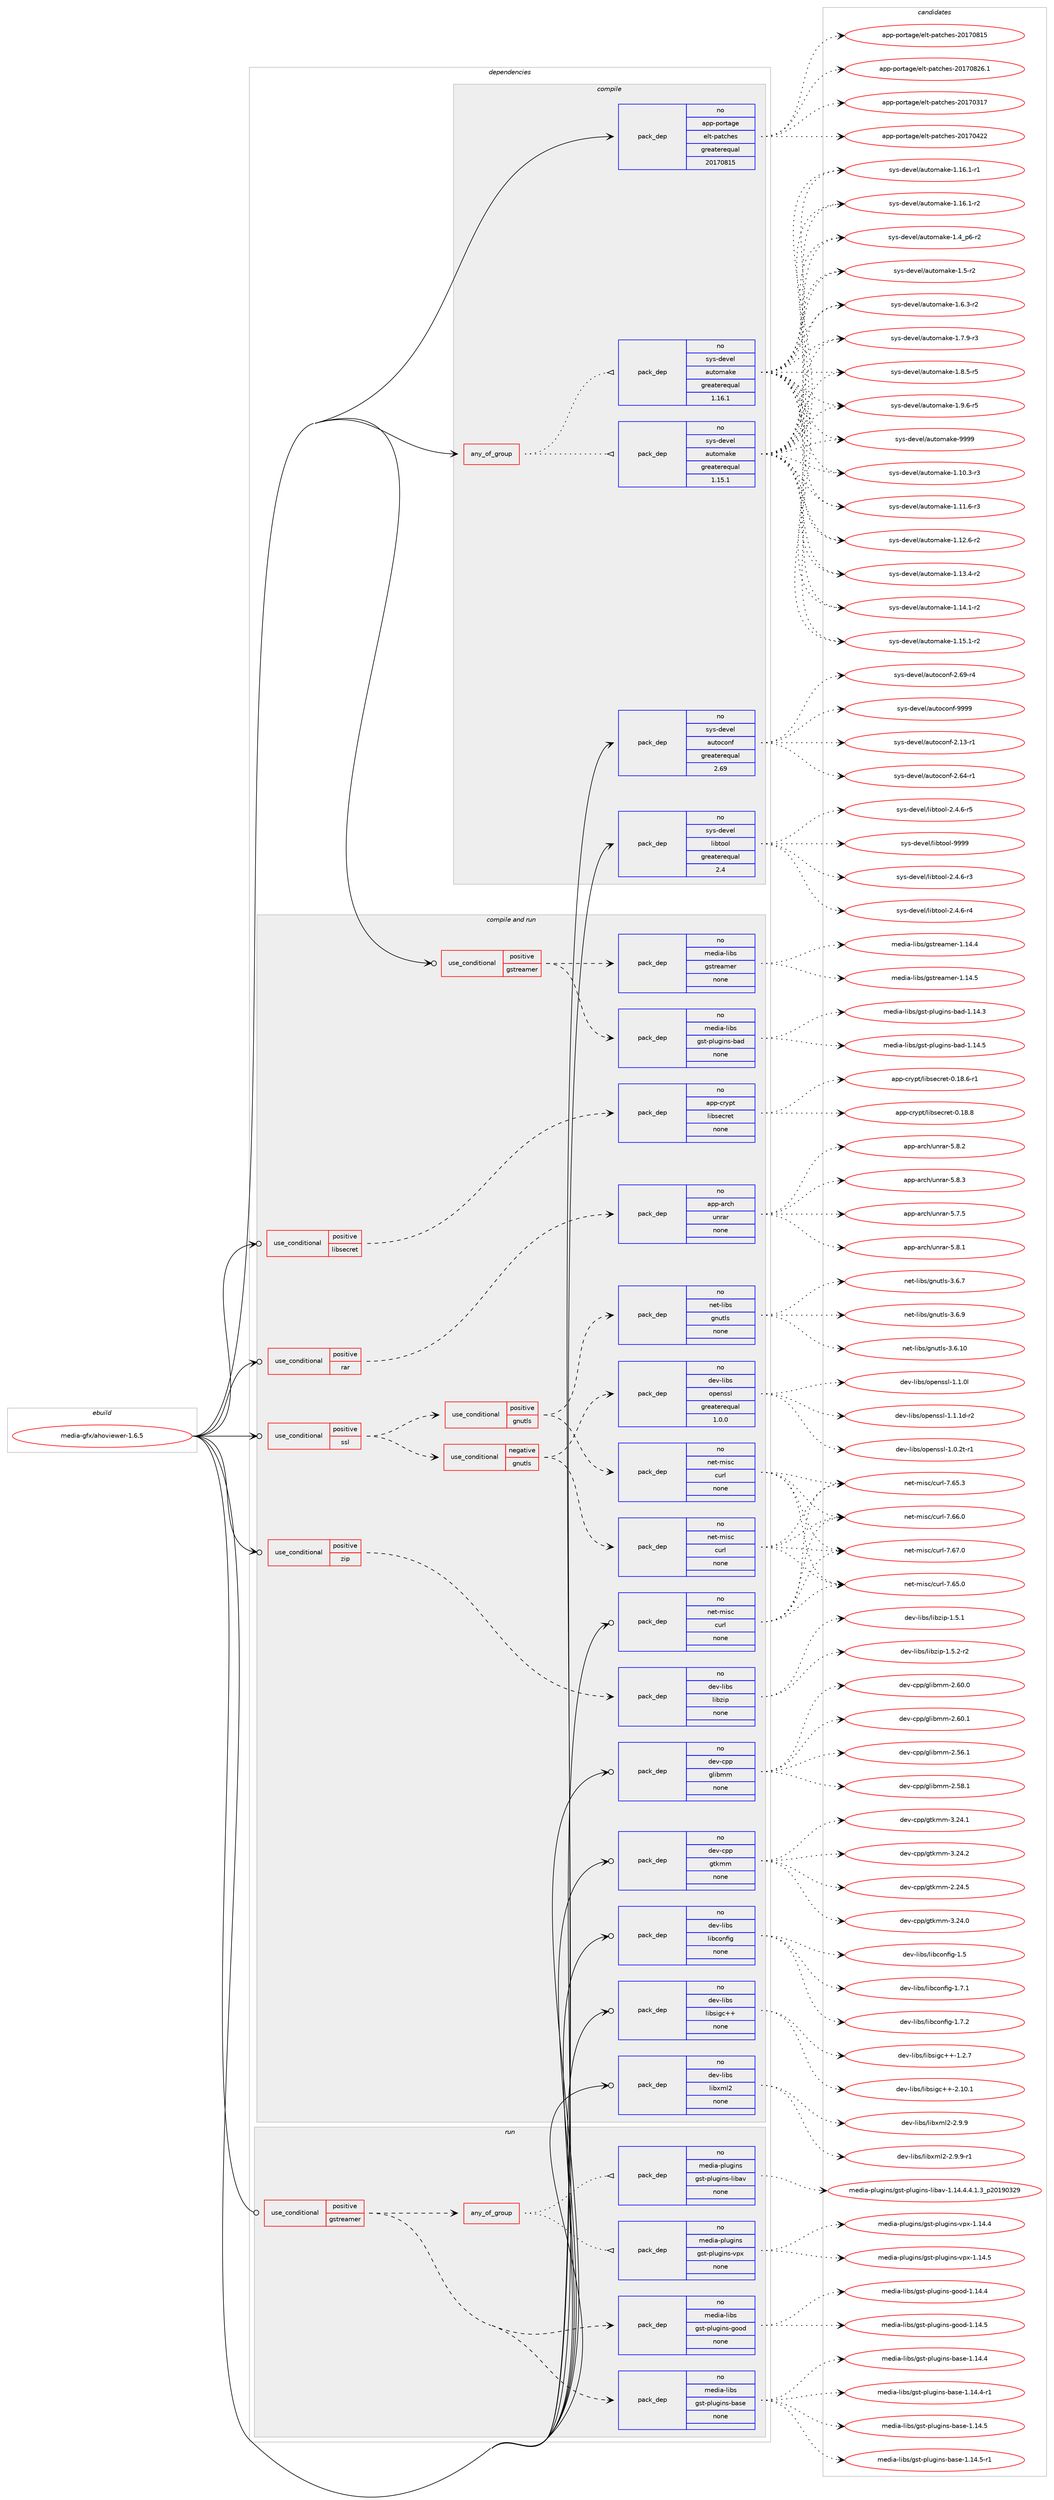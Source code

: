 digraph prolog {

# *************
# Graph options
# *************

newrank=true;
concentrate=true;
compound=true;
graph [rankdir=LR,fontname=Helvetica,fontsize=10,ranksep=1.5];#, ranksep=2.5, nodesep=0.2];
edge  [arrowhead=vee];
node  [fontname=Helvetica,fontsize=10];

# **********
# The ebuild
# **********

subgraph cluster_leftcol {
color=gray;
rank=same;
label=<<i>ebuild</i>>;
id [label="media-gfx/ahoviewer-1.6.5", color=red, width=4, href="../media-gfx/ahoviewer-1.6.5.svg"];
}

# ****************
# The dependencies
# ****************

subgraph cluster_midcol {
color=gray;
label=<<i>dependencies</i>>;
subgraph cluster_compile {
fillcolor="#eeeeee";
style=filled;
label=<<i>compile</i>>;
subgraph any13092 {
dependency777532 [label=<<TABLE BORDER="0" CELLBORDER="1" CELLSPACING="0" CELLPADDING="4"><TR><TD CELLPADDING="10">any_of_group</TD></TR></TABLE>>, shape=none, color=red];subgraph pack574757 {
dependency777533 [label=<<TABLE BORDER="0" CELLBORDER="1" CELLSPACING="0" CELLPADDING="4" WIDTH="220"><TR><TD ROWSPAN="6" CELLPADDING="30">pack_dep</TD></TR><TR><TD WIDTH="110">no</TD></TR><TR><TD>sys-devel</TD></TR><TR><TD>automake</TD></TR><TR><TD>greaterequal</TD></TR><TR><TD>1.16.1</TD></TR></TABLE>>, shape=none, color=blue];
}
dependency777532:e -> dependency777533:w [weight=20,style="dotted",arrowhead="oinv"];
subgraph pack574758 {
dependency777534 [label=<<TABLE BORDER="0" CELLBORDER="1" CELLSPACING="0" CELLPADDING="4" WIDTH="220"><TR><TD ROWSPAN="6" CELLPADDING="30">pack_dep</TD></TR><TR><TD WIDTH="110">no</TD></TR><TR><TD>sys-devel</TD></TR><TR><TD>automake</TD></TR><TR><TD>greaterequal</TD></TR><TR><TD>1.15.1</TD></TR></TABLE>>, shape=none, color=blue];
}
dependency777532:e -> dependency777534:w [weight=20,style="dotted",arrowhead="oinv"];
}
id:e -> dependency777532:w [weight=20,style="solid",arrowhead="vee"];
subgraph pack574759 {
dependency777535 [label=<<TABLE BORDER="0" CELLBORDER="1" CELLSPACING="0" CELLPADDING="4" WIDTH="220"><TR><TD ROWSPAN="6" CELLPADDING="30">pack_dep</TD></TR><TR><TD WIDTH="110">no</TD></TR><TR><TD>app-portage</TD></TR><TR><TD>elt-patches</TD></TR><TR><TD>greaterequal</TD></TR><TR><TD>20170815</TD></TR></TABLE>>, shape=none, color=blue];
}
id:e -> dependency777535:w [weight=20,style="solid",arrowhead="vee"];
subgraph pack574760 {
dependency777536 [label=<<TABLE BORDER="0" CELLBORDER="1" CELLSPACING="0" CELLPADDING="4" WIDTH="220"><TR><TD ROWSPAN="6" CELLPADDING="30">pack_dep</TD></TR><TR><TD WIDTH="110">no</TD></TR><TR><TD>sys-devel</TD></TR><TR><TD>autoconf</TD></TR><TR><TD>greaterequal</TD></TR><TR><TD>2.69</TD></TR></TABLE>>, shape=none, color=blue];
}
id:e -> dependency777536:w [weight=20,style="solid",arrowhead="vee"];
subgraph pack574761 {
dependency777537 [label=<<TABLE BORDER="0" CELLBORDER="1" CELLSPACING="0" CELLPADDING="4" WIDTH="220"><TR><TD ROWSPAN="6" CELLPADDING="30">pack_dep</TD></TR><TR><TD WIDTH="110">no</TD></TR><TR><TD>sys-devel</TD></TR><TR><TD>libtool</TD></TR><TR><TD>greaterequal</TD></TR><TR><TD>2.4</TD></TR></TABLE>>, shape=none, color=blue];
}
id:e -> dependency777537:w [weight=20,style="solid",arrowhead="vee"];
}
subgraph cluster_compileandrun {
fillcolor="#eeeeee";
style=filled;
label=<<i>compile and run</i>>;
subgraph cond189269 {
dependency777538 [label=<<TABLE BORDER="0" CELLBORDER="1" CELLSPACING="0" CELLPADDING="4"><TR><TD ROWSPAN="3" CELLPADDING="10">use_conditional</TD></TR><TR><TD>positive</TD></TR><TR><TD>gstreamer</TD></TR></TABLE>>, shape=none, color=red];
subgraph pack574762 {
dependency777539 [label=<<TABLE BORDER="0" CELLBORDER="1" CELLSPACING="0" CELLPADDING="4" WIDTH="220"><TR><TD ROWSPAN="6" CELLPADDING="30">pack_dep</TD></TR><TR><TD WIDTH="110">no</TD></TR><TR><TD>media-libs</TD></TR><TR><TD>gst-plugins-bad</TD></TR><TR><TD>none</TD></TR><TR><TD></TD></TR></TABLE>>, shape=none, color=blue];
}
dependency777538:e -> dependency777539:w [weight=20,style="dashed",arrowhead="vee"];
subgraph pack574763 {
dependency777540 [label=<<TABLE BORDER="0" CELLBORDER="1" CELLSPACING="0" CELLPADDING="4" WIDTH="220"><TR><TD ROWSPAN="6" CELLPADDING="30">pack_dep</TD></TR><TR><TD WIDTH="110">no</TD></TR><TR><TD>media-libs</TD></TR><TR><TD>gstreamer</TD></TR><TR><TD>none</TD></TR><TR><TD></TD></TR></TABLE>>, shape=none, color=blue];
}
dependency777538:e -> dependency777540:w [weight=20,style="dashed",arrowhead="vee"];
}
id:e -> dependency777538:w [weight=20,style="solid",arrowhead="odotvee"];
subgraph cond189270 {
dependency777541 [label=<<TABLE BORDER="0" CELLBORDER="1" CELLSPACING="0" CELLPADDING="4"><TR><TD ROWSPAN="3" CELLPADDING="10">use_conditional</TD></TR><TR><TD>positive</TD></TR><TR><TD>libsecret</TD></TR></TABLE>>, shape=none, color=red];
subgraph pack574764 {
dependency777542 [label=<<TABLE BORDER="0" CELLBORDER="1" CELLSPACING="0" CELLPADDING="4" WIDTH="220"><TR><TD ROWSPAN="6" CELLPADDING="30">pack_dep</TD></TR><TR><TD WIDTH="110">no</TD></TR><TR><TD>app-crypt</TD></TR><TR><TD>libsecret</TD></TR><TR><TD>none</TD></TR><TR><TD></TD></TR></TABLE>>, shape=none, color=blue];
}
dependency777541:e -> dependency777542:w [weight=20,style="dashed",arrowhead="vee"];
}
id:e -> dependency777541:w [weight=20,style="solid",arrowhead="odotvee"];
subgraph cond189271 {
dependency777543 [label=<<TABLE BORDER="0" CELLBORDER="1" CELLSPACING="0" CELLPADDING="4"><TR><TD ROWSPAN="3" CELLPADDING="10">use_conditional</TD></TR><TR><TD>positive</TD></TR><TR><TD>rar</TD></TR></TABLE>>, shape=none, color=red];
subgraph pack574765 {
dependency777544 [label=<<TABLE BORDER="0" CELLBORDER="1" CELLSPACING="0" CELLPADDING="4" WIDTH="220"><TR><TD ROWSPAN="6" CELLPADDING="30">pack_dep</TD></TR><TR><TD WIDTH="110">no</TD></TR><TR><TD>app-arch</TD></TR><TR><TD>unrar</TD></TR><TR><TD>none</TD></TR><TR><TD></TD></TR></TABLE>>, shape=none, color=blue];
}
dependency777543:e -> dependency777544:w [weight=20,style="dashed",arrowhead="vee"];
}
id:e -> dependency777543:w [weight=20,style="solid",arrowhead="odotvee"];
subgraph cond189272 {
dependency777545 [label=<<TABLE BORDER="0" CELLBORDER="1" CELLSPACING="0" CELLPADDING="4"><TR><TD ROWSPAN="3" CELLPADDING="10">use_conditional</TD></TR><TR><TD>positive</TD></TR><TR><TD>ssl</TD></TR></TABLE>>, shape=none, color=red];
subgraph cond189273 {
dependency777546 [label=<<TABLE BORDER="0" CELLBORDER="1" CELLSPACING="0" CELLPADDING="4"><TR><TD ROWSPAN="3" CELLPADDING="10">use_conditional</TD></TR><TR><TD>positive</TD></TR><TR><TD>gnutls</TD></TR></TABLE>>, shape=none, color=red];
subgraph pack574766 {
dependency777547 [label=<<TABLE BORDER="0" CELLBORDER="1" CELLSPACING="0" CELLPADDING="4" WIDTH="220"><TR><TD ROWSPAN="6" CELLPADDING="30">pack_dep</TD></TR><TR><TD WIDTH="110">no</TD></TR><TR><TD>net-libs</TD></TR><TR><TD>gnutls</TD></TR><TR><TD>none</TD></TR><TR><TD></TD></TR></TABLE>>, shape=none, color=blue];
}
dependency777546:e -> dependency777547:w [weight=20,style="dashed",arrowhead="vee"];
subgraph pack574767 {
dependency777548 [label=<<TABLE BORDER="0" CELLBORDER="1" CELLSPACING="0" CELLPADDING="4" WIDTH="220"><TR><TD ROWSPAN="6" CELLPADDING="30">pack_dep</TD></TR><TR><TD WIDTH="110">no</TD></TR><TR><TD>net-misc</TD></TR><TR><TD>curl</TD></TR><TR><TD>none</TD></TR><TR><TD></TD></TR></TABLE>>, shape=none, color=blue];
}
dependency777546:e -> dependency777548:w [weight=20,style="dashed",arrowhead="vee"];
}
dependency777545:e -> dependency777546:w [weight=20,style="dashed",arrowhead="vee"];
subgraph cond189274 {
dependency777549 [label=<<TABLE BORDER="0" CELLBORDER="1" CELLSPACING="0" CELLPADDING="4"><TR><TD ROWSPAN="3" CELLPADDING="10">use_conditional</TD></TR><TR><TD>negative</TD></TR><TR><TD>gnutls</TD></TR></TABLE>>, shape=none, color=red];
subgraph pack574768 {
dependency777550 [label=<<TABLE BORDER="0" CELLBORDER="1" CELLSPACING="0" CELLPADDING="4" WIDTH="220"><TR><TD ROWSPAN="6" CELLPADDING="30">pack_dep</TD></TR><TR><TD WIDTH="110">no</TD></TR><TR><TD>dev-libs</TD></TR><TR><TD>openssl</TD></TR><TR><TD>greaterequal</TD></TR><TR><TD>1.0.0</TD></TR></TABLE>>, shape=none, color=blue];
}
dependency777549:e -> dependency777550:w [weight=20,style="dashed",arrowhead="vee"];
subgraph pack574769 {
dependency777551 [label=<<TABLE BORDER="0" CELLBORDER="1" CELLSPACING="0" CELLPADDING="4" WIDTH="220"><TR><TD ROWSPAN="6" CELLPADDING="30">pack_dep</TD></TR><TR><TD WIDTH="110">no</TD></TR><TR><TD>net-misc</TD></TR><TR><TD>curl</TD></TR><TR><TD>none</TD></TR><TR><TD></TD></TR></TABLE>>, shape=none, color=blue];
}
dependency777549:e -> dependency777551:w [weight=20,style="dashed",arrowhead="vee"];
}
dependency777545:e -> dependency777549:w [weight=20,style="dashed",arrowhead="vee"];
}
id:e -> dependency777545:w [weight=20,style="solid",arrowhead="odotvee"];
subgraph cond189275 {
dependency777552 [label=<<TABLE BORDER="0" CELLBORDER="1" CELLSPACING="0" CELLPADDING="4"><TR><TD ROWSPAN="3" CELLPADDING="10">use_conditional</TD></TR><TR><TD>positive</TD></TR><TR><TD>zip</TD></TR></TABLE>>, shape=none, color=red];
subgraph pack574770 {
dependency777553 [label=<<TABLE BORDER="0" CELLBORDER="1" CELLSPACING="0" CELLPADDING="4" WIDTH="220"><TR><TD ROWSPAN="6" CELLPADDING="30">pack_dep</TD></TR><TR><TD WIDTH="110">no</TD></TR><TR><TD>dev-libs</TD></TR><TR><TD>libzip</TD></TR><TR><TD>none</TD></TR><TR><TD></TD></TR></TABLE>>, shape=none, color=blue];
}
dependency777552:e -> dependency777553:w [weight=20,style="dashed",arrowhead="vee"];
}
id:e -> dependency777552:w [weight=20,style="solid",arrowhead="odotvee"];
subgraph pack574771 {
dependency777554 [label=<<TABLE BORDER="0" CELLBORDER="1" CELLSPACING="0" CELLPADDING="4" WIDTH="220"><TR><TD ROWSPAN="6" CELLPADDING="30">pack_dep</TD></TR><TR><TD WIDTH="110">no</TD></TR><TR><TD>dev-cpp</TD></TR><TR><TD>glibmm</TD></TR><TR><TD>none</TD></TR><TR><TD></TD></TR></TABLE>>, shape=none, color=blue];
}
id:e -> dependency777554:w [weight=20,style="solid",arrowhead="odotvee"];
subgraph pack574772 {
dependency777555 [label=<<TABLE BORDER="0" CELLBORDER="1" CELLSPACING="0" CELLPADDING="4" WIDTH="220"><TR><TD ROWSPAN="6" CELLPADDING="30">pack_dep</TD></TR><TR><TD WIDTH="110">no</TD></TR><TR><TD>dev-cpp</TD></TR><TR><TD>gtkmm</TD></TR><TR><TD>none</TD></TR><TR><TD></TD></TR></TABLE>>, shape=none, color=blue];
}
id:e -> dependency777555:w [weight=20,style="solid",arrowhead="odotvee"];
subgraph pack574773 {
dependency777556 [label=<<TABLE BORDER="0" CELLBORDER="1" CELLSPACING="0" CELLPADDING="4" WIDTH="220"><TR><TD ROWSPAN="6" CELLPADDING="30">pack_dep</TD></TR><TR><TD WIDTH="110">no</TD></TR><TR><TD>dev-libs</TD></TR><TR><TD>libconfig</TD></TR><TR><TD>none</TD></TR><TR><TD></TD></TR></TABLE>>, shape=none, color=blue];
}
id:e -> dependency777556:w [weight=20,style="solid",arrowhead="odotvee"];
subgraph pack574774 {
dependency777557 [label=<<TABLE BORDER="0" CELLBORDER="1" CELLSPACING="0" CELLPADDING="4" WIDTH="220"><TR><TD ROWSPAN="6" CELLPADDING="30">pack_dep</TD></TR><TR><TD WIDTH="110">no</TD></TR><TR><TD>dev-libs</TD></TR><TR><TD>libsigc++</TD></TR><TR><TD>none</TD></TR><TR><TD></TD></TR></TABLE>>, shape=none, color=blue];
}
id:e -> dependency777557:w [weight=20,style="solid",arrowhead="odotvee"];
subgraph pack574775 {
dependency777558 [label=<<TABLE BORDER="0" CELLBORDER="1" CELLSPACING="0" CELLPADDING="4" WIDTH="220"><TR><TD ROWSPAN="6" CELLPADDING="30">pack_dep</TD></TR><TR><TD WIDTH="110">no</TD></TR><TR><TD>dev-libs</TD></TR><TR><TD>libxml2</TD></TR><TR><TD>none</TD></TR><TR><TD></TD></TR></TABLE>>, shape=none, color=blue];
}
id:e -> dependency777558:w [weight=20,style="solid",arrowhead="odotvee"];
subgraph pack574776 {
dependency777559 [label=<<TABLE BORDER="0" CELLBORDER="1" CELLSPACING="0" CELLPADDING="4" WIDTH="220"><TR><TD ROWSPAN="6" CELLPADDING="30">pack_dep</TD></TR><TR><TD WIDTH="110">no</TD></TR><TR><TD>net-misc</TD></TR><TR><TD>curl</TD></TR><TR><TD>none</TD></TR><TR><TD></TD></TR></TABLE>>, shape=none, color=blue];
}
id:e -> dependency777559:w [weight=20,style="solid",arrowhead="odotvee"];
}
subgraph cluster_run {
fillcolor="#eeeeee";
style=filled;
label=<<i>run</i>>;
subgraph cond189276 {
dependency777560 [label=<<TABLE BORDER="0" CELLBORDER="1" CELLSPACING="0" CELLPADDING="4"><TR><TD ROWSPAN="3" CELLPADDING="10">use_conditional</TD></TR><TR><TD>positive</TD></TR><TR><TD>gstreamer</TD></TR></TABLE>>, shape=none, color=red];
subgraph pack574777 {
dependency777561 [label=<<TABLE BORDER="0" CELLBORDER="1" CELLSPACING="0" CELLPADDING="4" WIDTH="220"><TR><TD ROWSPAN="6" CELLPADDING="30">pack_dep</TD></TR><TR><TD WIDTH="110">no</TD></TR><TR><TD>media-libs</TD></TR><TR><TD>gst-plugins-base</TD></TR><TR><TD>none</TD></TR><TR><TD></TD></TR></TABLE>>, shape=none, color=blue];
}
dependency777560:e -> dependency777561:w [weight=20,style="dashed",arrowhead="vee"];
subgraph pack574778 {
dependency777562 [label=<<TABLE BORDER="0" CELLBORDER="1" CELLSPACING="0" CELLPADDING="4" WIDTH="220"><TR><TD ROWSPAN="6" CELLPADDING="30">pack_dep</TD></TR><TR><TD WIDTH="110">no</TD></TR><TR><TD>media-libs</TD></TR><TR><TD>gst-plugins-good</TD></TR><TR><TD>none</TD></TR><TR><TD></TD></TR></TABLE>>, shape=none, color=blue];
}
dependency777560:e -> dependency777562:w [weight=20,style="dashed",arrowhead="vee"];
subgraph any13093 {
dependency777563 [label=<<TABLE BORDER="0" CELLBORDER="1" CELLSPACING="0" CELLPADDING="4"><TR><TD CELLPADDING="10">any_of_group</TD></TR></TABLE>>, shape=none, color=red];subgraph pack574779 {
dependency777564 [label=<<TABLE BORDER="0" CELLBORDER="1" CELLSPACING="0" CELLPADDING="4" WIDTH="220"><TR><TD ROWSPAN="6" CELLPADDING="30">pack_dep</TD></TR><TR><TD WIDTH="110">no</TD></TR><TR><TD>media-plugins</TD></TR><TR><TD>gst-plugins-vpx</TD></TR><TR><TD>none</TD></TR><TR><TD></TD></TR></TABLE>>, shape=none, color=blue];
}
dependency777563:e -> dependency777564:w [weight=20,style="dotted",arrowhead="oinv"];
subgraph pack574780 {
dependency777565 [label=<<TABLE BORDER="0" CELLBORDER="1" CELLSPACING="0" CELLPADDING="4" WIDTH="220"><TR><TD ROWSPAN="6" CELLPADDING="30">pack_dep</TD></TR><TR><TD WIDTH="110">no</TD></TR><TR><TD>media-plugins</TD></TR><TR><TD>gst-plugins-libav</TD></TR><TR><TD>none</TD></TR><TR><TD></TD></TR></TABLE>>, shape=none, color=blue];
}
dependency777563:e -> dependency777565:w [weight=20,style="dotted",arrowhead="oinv"];
}
dependency777560:e -> dependency777563:w [weight=20,style="dashed",arrowhead="vee"];
}
id:e -> dependency777560:w [weight=20,style="solid",arrowhead="odot"];
}
}

# **************
# The candidates
# **************

subgraph cluster_choices {
rank=same;
color=gray;
label=<<i>candidates</i>>;

subgraph choice574757 {
color=black;
nodesep=1;
choice11512111545100101118101108479711711611110997107101454946494846514511451 [label="sys-devel/automake-1.10.3-r3", color=red, width=4,href="../sys-devel/automake-1.10.3-r3.svg"];
choice11512111545100101118101108479711711611110997107101454946494946544511451 [label="sys-devel/automake-1.11.6-r3", color=red, width=4,href="../sys-devel/automake-1.11.6-r3.svg"];
choice11512111545100101118101108479711711611110997107101454946495046544511450 [label="sys-devel/automake-1.12.6-r2", color=red, width=4,href="../sys-devel/automake-1.12.6-r2.svg"];
choice11512111545100101118101108479711711611110997107101454946495146524511450 [label="sys-devel/automake-1.13.4-r2", color=red, width=4,href="../sys-devel/automake-1.13.4-r2.svg"];
choice11512111545100101118101108479711711611110997107101454946495246494511450 [label="sys-devel/automake-1.14.1-r2", color=red, width=4,href="../sys-devel/automake-1.14.1-r2.svg"];
choice11512111545100101118101108479711711611110997107101454946495346494511450 [label="sys-devel/automake-1.15.1-r2", color=red, width=4,href="../sys-devel/automake-1.15.1-r2.svg"];
choice11512111545100101118101108479711711611110997107101454946495446494511449 [label="sys-devel/automake-1.16.1-r1", color=red, width=4,href="../sys-devel/automake-1.16.1-r1.svg"];
choice11512111545100101118101108479711711611110997107101454946495446494511450 [label="sys-devel/automake-1.16.1-r2", color=red, width=4,href="../sys-devel/automake-1.16.1-r2.svg"];
choice115121115451001011181011084797117116111109971071014549465295112544511450 [label="sys-devel/automake-1.4_p6-r2", color=red, width=4,href="../sys-devel/automake-1.4_p6-r2.svg"];
choice11512111545100101118101108479711711611110997107101454946534511450 [label="sys-devel/automake-1.5-r2", color=red, width=4,href="../sys-devel/automake-1.5-r2.svg"];
choice115121115451001011181011084797117116111109971071014549465446514511450 [label="sys-devel/automake-1.6.3-r2", color=red, width=4,href="../sys-devel/automake-1.6.3-r2.svg"];
choice115121115451001011181011084797117116111109971071014549465546574511451 [label="sys-devel/automake-1.7.9-r3", color=red, width=4,href="../sys-devel/automake-1.7.9-r3.svg"];
choice115121115451001011181011084797117116111109971071014549465646534511453 [label="sys-devel/automake-1.8.5-r5", color=red, width=4,href="../sys-devel/automake-1.8.5-r5.svg"];
choice115121115451001011181011084797117116111109971071014549465746544511453 [label="sys-devel/automake-1.9.6-r5", color=red, width=4,href="../sys-devel/automake-1.9.6-r5.svg"];
choice115121115451001011181011084797117116111109971071014557575757 [label="sys-devel/automake-9999", color=red, width=4,href="../sys-devel/automake-9999.svg"];
dependency777533:e -> choice11512111545100101118101108479711711611110997107101454946494846514511451:w [style=dotted,weight="100"];
dependency777533:e -> choice11512111545100101118101108479711711611110997107101454946494946544511451:w [style=dotted,weight="100"];
dependency777533:e -> choice11512111545100101118101108479711711611110997107101454946495046544511450:w [style=dotted,weight="100"];
dependency777533:e -> choice11512111545100101118101108479711711611110997107101454946495146524511450:w [style=dotted,weight="100"];
dependency777533:e -> choice11512111545100101118101108479711711611110997107101454946495246494511450:w [style=dotted,weight="100"];
dependency777533:e -> choice11512111545100101118101108479711711611110997107101454946495346494511450:w [style=dotted,weight="100"];
dependency777533:e -> choice11512111545100101118101108479711711611110997107101454946495446494511449:w [style=dotted,weight="100"];
dependency777533:e -> choice11512111545100101118101108479711711611110997107101454946495446494511450:w [style=dotted,weight="100"];
dependency777533:e -> choice115121115451001011181011084797117116111109971071014549465295112544511450:w [style=dotted,weight="100"];
dependency777533:e -> choice11512111545100101118101108479711711611110997107101454946534511450:w [style=dotted,weight="100"];
dependency777533:e -> choice115121115451001011181011084797117116111109971071014549465446514511450:w [style=dotted,weight="100"];
dependency777533:e -> choice115121115451001011181011084797117116111109971071014549465546574511451:w [style=dotted,weight="100"];
dependency777533:e -> choice115121115451001011181011084797117116111109971071014549465646534511453:w [style=dotted,weight="100"];
dependency777533:e -> choice115121115451001011181011084797117116111109971071014549465746544511453:w [style=dotted,weight="100"];
dependency777533:e -> choice115121115451001011181011084797117116111109971071014557575757:w [style=dotted,weight="100"];
}
subgraph choice574758 {
color=black;
nodesep=1;
choice11512111545100101118101108479711711611110997107101454946494846514511451 [label="sys-devel/automake-1.10.3-r3", color=red, width=4,href="../sys-devel/automake-1.10.3-r3.svg"];
choice11512111545100101118101108479711711611110997107101454946494946544511451 [label="sys-devel/automake-1.11.6-r3", color=red, width=4,href="../sys-devel/automake-1.11.6-r3.svg"];
choice11512111545100101118101108479711711611110997107101454946495046544511450 [label="sys-devel/automake-1.12.6-r2", color=red, width=4,href="../sys-devel/automake-1.12.6-r2.svg"];
choice11512111545100101118101108479711711611110997107101454946495146524511450 [label="sys-devel/automake-1.13.4-r2", color=red, width=4,href="../sys-devel/automake-1.13.4-r2.svg"];
choice11512111545100101118101108479711711611110997107101454946495246494511450 [label="sys-devel/automake-1.14.1-r2", color=red, width=4,href="../sys-devel/automake-1.14.1-r2.svg"];
choice11512111545100101118101108479711711611110997107101454946495346494511450 [label="sys-devel/automake-1.15.1-r2", color=red, width=4,href="../sys-devel/automake-1.15.1-r2.svg"];
choice11512111545100101118101108479711711611110997107101454946495446494511449 [label="sys-devel/automake-1.16.1-r1", color=red, width=4,href="../sys-devel/automake-1.16.1-r1.svg"];
choice11512111545100101118101108479711711611110997107101454946495446494511450 [label="sys-devel/automake-1.16.1-r2", color=red, width=4,href="../sys-devel/automake-1.16.1-r2.svg"];
choice115121115451001011181011084797117116111109971071014549465295112544511450 [label="sys-devel/automake-1.4_p6-r2", color=red, width=4,href="../sys-devel/automake-1.4_p6-r2.svg"];
choice11512111545100101118101108479711711611110997107101454946534511450 [label="sys-devel/automake-1.5-r2", color=red, width=4,href="../sys-devel/automake-1.5-r2.svg"];
choice115121115451001011181011084797117116111109971071014549465446514511450 [label="sys-devel/automake-1.6.3-r2", color=red, width=4,href="../sys-devel/automake-1.6.3-r2.svg"];
choice115121115451001011181011084797117116111109971071014549465546574511451 [label="sys-devel/automake-1.7.9-r3", color=red, width=4,href="../sys-devel/automake-1.7.9-r3.svg"];
choice115121115451001011181011084797117116111109971071014549465646534511453 [label="sys-devel/automake-1.8.5-r5", color=red, width=4,href="../sys-devel/automake-1.8.5-r5.svg"];
choice115121115451001011181011084797117116111109971071014549465746544511453 [label="sys-devel/automake-1.9.6-r5", color=red, width=4,href="../sys-devel/automake-1.9.6-r5.svg"];
choice115121115451001011181011084797117116111109971071014557575757 [label="sys-devel/automake-9999", color=red, width=4,href="../sys-devel/automake-9999.svg"];
dependency777534:e -> choice11512111545100101118101108479711711611110997107101454946494846514511451:w [style=dotted,weight="100"];
dependency777534:e -> choice11512111545100101118101108479711711611110997107101454946494946544511451:w [style=dotted,weight="100"];
dependency777534:e -> choice11512111545100101118101108479711711611110997107101454946495046544511450:w [style=dotted,weight="100"];
dependency777534:e -> choice11512111545100101118101108479711711611110997107101454946495146524511450:w [style=dotted,weight="100"];
dependency777534:e -> choice11512111545100101118101108479711711611110997107101454946495246494511450:w [style=dotted,weight="100"];
dependency777534:e -> choice11512111545100101118101108479711711611110997107101454946495346494511450:w [style=dotted,weight="100"];
dependency777534:e -> choice11512111545100101118101108479711711611110997107101454946495446494511449:w [style=dotted,weight="100"];
dependency777534:e -> choice11512111545100101118101108479711711611110997107101454946495446494511450:w [style=dotted,weight="100"];
dependency777534:e -> choice115121115451001011181011084797117116111109971071014549465295112544511450:w [style=dotted,weight="100"];
dependency777534:e -> choice11512111545100101118101108479711711611110997107101454946534511450:w [style=dotted,weight="100"];
dependency777534:e -> choice115121115451001011181011084797117116111109971071014549465446514511450:w [style=dotted,weight="100"];
dependency777534:e -> choice115121115451001011181011084797117116111109971071014549465546574511451:w [style=dotted,weight="100"];
dependency777534:e -> choice115121115451001011181011084797117116111109971071014549465646534511453:w [style=dotted,weight="100"];
dependency777534:e -> choice115121115451001011181011084797117116111109971071014549465746544511453:w [style=dotted,weight="100"];
dependency777534:e -> choice115121115451001011181011084797117116111109971071014557575757:w [style=dotted,weight="100"];
}
subgraph choice574759 {
color=black;
nodesep=1;
choice97112112451121111141169710310147101108116451129711699104101115455048495548514955 [label="app-portage/elt-patches-20170317", color=red, width=4,href="../app-portage/elt-patches-20170317.svg"];
choice97112112451121111141169710310147101108116451129711699104101115455048495548525050 [label="app-portage/elt-patches-20170422", color=red, width=4,href="../app-portage/elt-patches-20170422.svg"];
choice97112112451121111141169710310147101108116451129711699104101115455048495548564953 [label="app-portage/elt-patches-20170815", color=red, width=4,href="../app-portage/elt-patches-20170815.svg"];
choice971121124511211111411697103101471011081164511297116991041011154550484955485650544649 [label="app-portage/elt-patches-20170826.1", color=red, width=4,href="../app-portage/elt-patches-20170826.1.svg"];
dependency777535:e -> choice97112112451121111141169710310147101108116451129711699104101115455048495548514955:w [style=dotted,weight="100"];
dependency777535:e -> choice97112112451121111141169710310147101108116451129711699104101115455048495548525050:w [style=dotted,weight="100"];
dependency777535:e -> choice97112112451121111141169710310147101108116451129711699104101115455048495548564953:w [style=dotted,weight="100"];
dependency777535:e -> choice971121124511211111411697103101471011081164511297116991041011154550484955485650544649:w [style=dotted,weight="100"];
}
subgraph choice574760 {
color=black;
nodesep=1;
choice1151211154510010111810110847971171161119911111010245504649514511449 [label="sys-devel/autoconf-2.13-r1", color=red, width=4,href="../sys-devel/autoconf-2.13-r1.svg"];
choice1151211154510010111810110847971171161119911111010245504654524511449 [label="sys-devel/autoconf-2.64-r1", color=red, width=4,href="../sys-devel/autoconf-2.64-r1.svg"];
choice1151211154510010111810110847971171161119911111010245504654574511452 [label="sys-devel/autoconf-2.69-r4", color=red, width=4,href="../sys-devel/autoconf-2.69-r4.svg"];
choice115121115451001011181011084797117116111991111101024557575757 [label="sys-devel/autoconf-9999", color=red, width=4,href="../sys-devel/autoconf-9999.svg"];
dependency777536:e -> choice1151211154510010111810110847971171161119911111010245504649514511449:w [style=dotted,weight="100"];
dependency777536:e -> choice1151211154510010111810110847971171161119911111010245504654524511449:w [style=dotted,weight="100"];
dependency777536:e -> choice1151211154510010111810110847971171161119911111010245504654574511452:w [style=dotted,weight="100"];
dependency777536:e -> choice115121115451001011181011084797117116111991111101024557575757:w [style=dotted,weight="100"];
}
subgraph choice574761 {
color=black;
nodesep=1;
choice1151211154510010111810110847108105981161111111084550465246544511451 [label="sys-devel/libtool-2.4.6-r3", color=red, width=4,href="../sys-devel/libtool-2.4.6-r3.svg"];
choice1151211154510010111810110847108105981161111111084550465246544511452 [label="sys-devel/libtool-2.4.6-r4", color=red, width=4,href="../sys-devel/libtool-2.4.6-r4.svg"];
choice1151211154510010111810110847108105981161111111084550465246544511453 [label="sys-devel/libtool-2.4.6-r5", color=red, width=4,href="../sys-devel/libtool-2.4.6-r5.svg"];
choice1151211154510010111810110847108105981161111111084557575757 [label="sys-devel/libtool-9999", color=red, width=4,href="../sys-devel/libtool-9999.svg"];
dependency777537:e -> choice1151211154510010111810110847108105981161111111084550465246544511451:w [style=dotted,weight="100"];
dependency777537:e -> choice1151211154510010111810110847108105981161111111084550465246544511452:w [style=dotted,weight="100"];
dependency777537:e -> choice1151211154510010111810110847108105981161111111084550465246544511453:w [style=dotted,weight="100"];
dependency777537:e -> choice1151211154510010111810110847108105981161111111084557575757:w [style=dotted,weight="100"];
}
subgraph choice574762 {
color=black;
nodesep=1;
choice109101100105974510810598115471031151164511210811710310511011545989710045494649524651 [label="media-libs/gst-plugins-bad-1.14.3", color=red, width=4,href="../media-libs/gst-plugins-bad-1.14.3.svg"];
choice109101100105974510810598115471031151164511210811710310511011545989710045494649524653 [label="media-libs/gst-plugins-bad-1.14.5", color=red, width=4,href="../media-libs/gst-plugins-bad-1.14.5.svg"];
dependency777539:e -> choice109101100105974510810598115471031151164511210811710310511011545989710045494649524651:w [style=dotted,weight="100"];
dependency777539:e -> choice109101100105974510810598115471031151164511210811710310511011545989710045494649524653:w [style=dotted,weight="100"];
}
subgraph choice574763 {
color=black;
nodesep=1;
choice109101100105974510810598115471031151161141019710910111445494649524652 [label="media-libs/gstreamer-1.14.4", color=red, width=4,href="../media-libs/gstreamer-1.14.4.svg"];
choice109101100105974510810598115471031151161141019710910111445494649524653 [label="media-libs/gstreamer-1.14.5", color=red, width=4,href="../media-libs/gstreamer-1.14.5.svg"];
dependency777540:e -> choice109101100105974510810598115471031151161141019710910111445494649524652:w [style=dotted,weight="100"];
dependency777540:e -> choice109101100105974510810598115471031151161141019710910111445494649524653:w [style=dotted,weight="100"];
}
subgraph choice574764 {
color=black;
nodesep=1;
choice971121124599114121112116471081059811510199114101116454846495646544511449 [label="app-crypt/libsecret-0.18.6-r1", color=red, width=4,href="../app-crypt/libsecret-0.18.6-r1.svg"];
choice97112112459911412111211647108105981151019911410111645484649564656 [label="app-crypt/libsecret-0.18.8", color=red, width=4,href="../app-crypt/libsecret-0.18.8.svg"];
dependency777542:e -> choice971121124599114121112116471081059811510199114101116454846495646544511449:w [style=dotted,weight="100"];
dependency777542:e -> choice97112112459911412111211647108105981151019911410111645484649564656:w [style=dotted,weight="100"];
}
subgraph choice574765 {
color=black;
nodesep=1;
choice971121124597114991044711711011497114455346554653 [label="app-arch/unrar-5.7.5", color=red, width=4,href="../app-arch/unrar-5.7.5.svg"];
choice971121124597114991044711711011497114455346564649 [label="app-arch/unrar-5.8.1", color=red, width=4,href="../app-arch/unrar-5.8.1.svg"];
choice971121124597114991044711711011497114455346564650 [label="app-arch/unrar-5.8.2", color=red, width=4,href="../app-arch/unrar-5.8.2.svg"];
choice971121124597114991044711711011497114455346564651 [label="app-arch/unrar-5.8.3", color=red, width=4,href="../app-arch/unrar-5.8.3.svg"];
dependency777544:e -> choice971121124597114991044711711011497114455346554653:w [style=dotted,weight="100"];
dependency777544:e -> choice971121124597114991044711711011497114455346564649:w [style=dotted,weight="100"];
dependency777544:e -> choice971121124597114991044711711011497114455346564650:w [style=dotted,weight="100"];
dependency777544:e -> choice971121124597114991044711711011497114455346564651:w [style=dotted,weight="100"];
}
subgraph choice574766 {
color=black;
nodesep=1;
choice11010111645108105981154710311011711610811545514654464948 [label="net-libs/gnutls-3.6.10", color=red, width=4,href="../net-libs/gnutls-3.6.10.svg"];
choice110101116451081059811547103110117116108115455146544655 [label="net-libs/gnutls-3.6.7", color=red, width=4,href="../net-libs/gnutls-3.6.7.svg"];
choice110101116451081059811547103110117116108115455146544657 [label="net-libs/gnutls-3.6.9", color=red, width=4,href="../net-libs/gnutls-3.6.9.svg"];
dependency777547:e -> choice11010111645108105981154710311011711610811545514654464948:w [style=dotted,weight="100"];
dependency777547:e -> choice110101116451081059811547103110117116108115455146544655:w [style=dotted,weight="100"];
dependency777547:e -> choice110101116451081059811547103110117116108115455146544657:w [style=dotted,weight="100"];
}
subgraph choice574767 {
color=black;
nodesep=1;
choice1101011164510910511599479911711410845554654534648 [label="net-misc/curl-7.65.0", color=red, width=4,href="../net-misc/curl-7.65.0.svg"];
choice1101011164510910511599479911711410845554654534651 [label="net-misc/curl-7.65.3", color=red, width=4,href="../net-misc/curl-7.65.3.svg"];
choice1101011164510910511599479911711410845554654544648 [label="net-misc/curl-7.66.0", color=red, width=4,href="../net-misc/curl-7.66.0.svg"];
choice1101011164510910511599479911711410845554654554648 [label="net-misc/curl-7.67.0", color=red, width=4,href="../net-misc/curl-7.67.0.svg"];
dependency777548:e -> choice1101011164510910511599479911711410845554654534648:w [style=dotted,weight="100"];
dependency777548:e -> choice1101011164510910511599479911711410845554654534651:w [style=dotted,weight="100"];
dependency777548:e -> choice1101011164510910511599479911711410845554654544648:w [style=dotted,weight="100"];
dependency777548:e -> choice1101011164510910511599479911711410845554654554648:w [style=dotted,weight="100"];
}
subgraph choice574768 {
color=black;
nodesep=1;
choice1001011184510810598115471111121011101151151084549464846501164511449 [label="dev-libs/openssl-1.0.2t-r1", color=red, width=4,href="../dev-libs/openssl-1.0.2t-r1.svg"];
choice100101118451081059811547111112101110115115108454946494648108 [label="dev-libs/openssl-1.1.0l", color=red, width=4,href="../dev-libs/openssl-1.1.0l.svg"];
choice1001011184510810598115471111121011101151151084549464946491004511450 [label="dev-libs/openssl-1.1.1d-r2", color=red, width=4,href="../dev-libs/openssl-1.1.1d-r2.svg"];
dependency777550:e -> choice1001011184510810598115471111121011101151151084549464846501164511449:w [style=dotted,weight="100"];
dependency777550:e -> choice100101118451081059811547111112101110115115108454946494648108:w [style=dotted,weight="100"];
dependency777550:e -> choice1001011184510810598115471111121011101151151084549464946491004511450:w [style=dotted,weight="100"];
}
subgraph choice574769 {
color=black;
nodesep=1;
choice1101011164510910511599479911711410845554654534648 [label="net-misc/curl-7.65.0", color=red, width=4,href="../net-misc/curl-7.65.0.svg"];
choice1101011164510910511599479911711410845554654534651 [label="net-misc/curl-7.65.3", color=red, width=4,href="../net-misc/curl-7.65.3.svg"];
choice1101011164510910511599479911711410845554654544648 [label="net-misc/curl-7.66.0", color=red, width=4,href="../net-misc/curl-7.66.0.svg"];
choice1101011164510910511599479911711410845554654554648 [label="net-misc/curl-7.67.0", color=red, width=4,href="../net-misc/curl-7.67.0.svg"];
dependency777551:e -> choice1101011164510910511599479911711410845554654534648:w [style=dotted,weight="100"];
dependency777551:e -> choice1101011164510910511599479911711410845554654534651:w [style=dotted,weight="100"];
dependency777551:e -> choice1101011164510910511599479911711410845554654544648:w [style=dotted,weight="100"];
dependency777551:e -> choice1101011164510910511599479911711410845554654554648:w [style=dotted,weight="100"];
}
subgraph choice574770 {
color=black;
nodesep=1;
choice10010111845108105981154710810598122105112454946534649 [label="dev-libs/libzip-1.5.1", color=red, width=4,href="../dev-libs/libzip-1.5.1.svg"];
choice100101118451081059811547108105981221051124549465346504511450 [label="dev-libs/libzip-1.5.2-r2", color=red, width=4,href="../dev-libs/libzip-1.5.2-r2.svg"];
dependency777553:e -> choice10010111845108105981154710810598122105112454946534649:w [style=dotted,weight="100"];
dependency777553:e -> choice100101118451081059811547108105981221051124549465346504511450:w [style=dotted,weight="100"];
}
subgraph choice574771 {
color=black;
nodesep=1;
choice1001011184599112112471031081059810910945504653544649 [label="dev-cpp/glibmm-2.56.1", color=red, width=4,href="../dev-cpp/glibmm-2.56.1.svg"];
choice1001011184599112112471031081059810910945504653564649 [label="dev-cpp/glibmm-2.58.1", color=red, width=4,href="../dev-cpp/glibmm-2.58.1.svg"];
choice1001011184599112112471031081059810910945504654484648 [label="dev-cpp/glibmm-2.60.0", color=red, width=4,href="../dev-cpp/glibmm-2.60.0.svg"];
choice1001011184599112112471031081059810910945504654484649 [label="dev-cpp/glibmm-2.60.1", color=red, width=4,href="../dev-cpp/glibmm-2.60.1.svg"];
dependency777554:e -> choice1001011184599112112471031081059810910945504653544649:w [style=dotted,weight="100"];
dependency777554:e -> choice1001011184599112112471031081059810910945504653564649:w [style=dotted,weight="100"];
dependency777554:e -> choice1001011184599112112471031081059810910945504654484648:w [style=dotted,weight="100"];
dependency777554:e -> choice1001011184599112112471031081059810910945504654484649:w [style=dotted,weight="100"];
}
subgraph choice574772 {
color=black;
nodesep=1;
choice10010111845991121124710311610710910945504650524653 [label="dev-cpp/gtkmm-2.24.5", color=red, width=4,href="../dev-cpp/gtkmm-2.24.5.svg"];
choice10010111845991121124710311610710910945514650524648 [label="dev-cpp/gtkmm-3.24.0", color=red, width=4,href="../dev-cpp/gtkmm-3.24.0.svg"];
choice10010111845991121124710311610710910945514650524649 [label="dev-cpp/gtkmm-3.24.1", color=red, width=4,href="../dev-cpp/gtkmm-3.24.1.svg"];
choice10010111845991121124710311610710910945514650524650 [label="dev-cpp/gtkmm-3.24.2", color=red, width=4,href="../dev-cpp/gtkmm-3.24.2.svg"];
dependency777555:e -> choice10010111845991121124710311610710910945504650524653:w [style=dotted,weight="100"];
dependency777555:e -> choice10010111845991121124710311610710910945514650524648:w [style=dotted,weight="100"];
dependency777555:e -> choice10010111845991121124710311610710910945514650524649:w [style=dotted,weight="100"];
dependency777555:e -> choice10010111845991121124710311610710910945514650524650:w [style=dotted,weight="100"];
}
subgraph choice574773 {
color=black;
nodesep=1;
choice100101118451081059811547108105989911111010210510345494653 [label="dev-libs/libconfig-1.5", color=red, width=4,href="../dev-libs/libconfig-1.5.svg"];
choice1001011184510810598115471081059899111110102105103454946554649 [label="dev-libs/libconfig-1.7.1", color=red, width=4,href="../dev-libs/libconfig-1.7.1.svg"];
choice1001011184510810598115471081059899111110102105103454946554650 [label="dev-libs/libconfig-1.7.2", color=red, width=4,href="../dev-libs/libconfig-1.7.2.svg"];
dependency777556:e -> choice100101118451081059811547108105989911111010210510345494653:w [style=dotted,weight="100"];
dependency777556:e -> choice1001011184510810598115471081059899111110102105103454946554649:w [style=dotted,weight="100"];
dependency777556:e -> choice1001011184510810598115471081059899111110102105103454946554650:w [style=dotted,weight="100"];
}
subgraph choice574774 {
color=black;
nodesep=1;
choice10010111845108105981154710810598115105103994343454946504655 [label="dev-libs/libsigc++-1.2.7", color=red, width=4,href="../dev-libs/libsigc++-1.2.7.svg"];
choice1001011184510810598115471081059811510510399434345504649484649 [label="dev-libs/libsigc++-2.10.1", color=red, width=4,href="../dev-libs/libsigc++-2.10.1.svg"];
dependency777557:e -> choice10010111845108105981154710810598115105103994343454946504655:w [style=dotted,weight="100"];
dependency777557:e -> choice1001011184510810598115471081059811510510399434345504649484649:w [style=dotted,weight="100"];
}
subgraph choice574775 {
color=black;
nodesep=1;
choice1001011184510810598115471081059812010910850455046574657 [label="dev-libs/libxml2-2.9.9", color=red, width=4,href="../dev-libs/libxml2-2.9.9.svg"];
choice10010111845108105981154710810598120109108504550465746574511449 [label="dev-libs/libxml2-2.9.9-r1", color=red, width=4,href="../dev-libs/libxml2-2.9.9-r1.svg"];
dependency777558:e -> choice1001011184510810598115471081059812010910850455046574657:w [style=dotted,weight="100"];
dependency777558:e -> choice10010111845108105981154710810598120109108504550465746574511449:w [style=dotted,weight="100"];
}
subgraph choice574776 {
color=black;
nodesep=1;
choice1101011164510910511599479911711410845554654534648 [label="net-misc/curl-7.65.0", color=red, width=4,href="../net-misc/curl-7.65.0.svg"];
choice1101011164510910511599479911711410845554654534651 [label="net-misc/curl-7.65.3", color=red, width=4,href="../net-misc/curl-7.65.3.svg"];
choice1101011164510910511599479911711410845554654544648 [label="net-misc/curl-7.66.0", color=red, width=4,href="../net-misc/curl-7.66.0.svg"];
choice1101011164510910511599479911711410845554654554648 [label="net-misc/curl-7.67.0", color=red, width=4,href="../net-misc/curl-7.67.0.svg"];
dependency777559:e -> choice1101011164510910511599479911711410845554654534648:w [style=dotted,weight="100"];
dependency777559:e -> choice1101011164510910511599479911711410845554654534651:w [style=dotted,weight="100"];
dependency777559:e -> choice1101011164510910511599479911711410845554654544648:w [style=dotted,weight="100"];
dependency777559:e -> choice1101011164510910511599479911711410845554654554648:w [style=dotted,weight="100"];
}
subgraph choice574777 {
color=black;
nodesep=1;
choice109101100105974510810598115471031151164511210811710310511011545989711510145494649524652 [label="media-libs/gst-plugins-base-1.14.4", color=red, width=4,href="../media-libs/gst-plugins-base-1.14.4.svg"];
choice1091011001059745108105981154710311511645112108117103105110115459897115101454946495246524511449 [label="media-libs/gst-plugins-base-1.14.4-r1", color=red, width=4,href="../media-libs/gst-plugins-base-1.14.4-r1.svg"];
choice109101100105974510810598115471031151164511210811710310511011545989711510145494649524653 [label="media-libs/gst-plugins-base-1.14.5", color=red, width=4,href="../media-libs/gst-plugins-base-1.14.5.svg"];
choice1091011001059745108105981154710311511645112108117103105110115459897115101454946495246534511449 [label="media-libs/gst-plugins-base-1.14.5-r1", color=red, width=4,href="../media-libs/gst-plugins-base-1.14.5-r1.svg"];
dependency777561:e -> choice109101100105974510810598115471031151164511210811710310511011545989711510145494649524652:w [style=dotted,weight="100"];
dependency777561:e -> choice1091011001059745108105981154710311511645112108117103105110115459897115101454946495246524511449:w [style=dotted,weight="100"];
dependency777561:e -> choice109101100105974510810598115471031151164511210811710310511011545989711510145494649524653:w [style=dotted,weight="100"];
dependency777561:e -> choice1091011001059745108105981154710311511645112108117103105110115459897115101454946495246534511449:w [style=dotted,weight="100"];
}
subgraph choice574778 {
color=black;
nodesep=1;
choice10910110010597451081059811547103115116451121081171031051101154510311111110045494649524652 [label="media-libs/gst-plugins-good-1.14.4", color=red, width=4,href="../media-libs/gst-plugins-good-1.14.4.svg"];
choice10910110010597451081059811547103115116451121081171031051101154510311111110045494649524653 [label="media-libs/gst-plugins-good-1.14.5", color=red, width=4,href="../media-libs/gst-plugins-good-1.14.5.svg"];
dependency777562:e -> choice10910110010597451081059811547103115116451121081171031051101154510311111110045494649524652:w [style=dotted,weight="100"];
dependency777562:e -> choice10910110010597451081059811547103115116451121081171031051101154510311111110045494649524653:w [style=dotted,weight="100"];
}
subgraph choice574779 {
color=black;
nodesep=1;
choice109101100105974511210811710310511011547103115116451121081171031051101154511811212045494649524652 [label="media-plugins/gst-plugins-vpx-1.14.4", color=red, width=4,href="../media-plugins/gst-plugins-vpx-1.14.4.svg"];
choice109101100105974511210811710310511011547103115116451121081171031051101154511811212045494649524653 [label="media-plugins/gst-plugins-vpx-1.14.5", color=red, width=4,href="../media-plugins/gst-plugins-vpx-1.14.5.svg"];
dependency777564:e -> choice109101100105974511210811710310511011547103115116451121081171031051101154511811212045494649524652:w [style=dotted,weight="100"];
dependency777564:e -> choice109101100105974511210811710310511011547103115116451121081171031051101154511811212045494649524653:w [style=dotted,weight="100"];
}
subgraph choice574780 {
color=black;
nodesep=1;
choice1091011001059745112108117103105110115471031151164511210811710310511011545108105989711845494649524652465246494651951125048495748515057 [label="media-plugins/gst-plugins-libav-1.14.4.4.1.3_p20190329", color=red, width=4,href="../media-plugins/gst-plugins-libav-1.14.4.4.1.3_p20190329.svg"];
dependency777565:e -> choice1091011001059745112108117103105110115471031151164511210811710310511011545108105989711845494649524652465246494651951125048495748515057:w [style=dotted,weight="100"];
}
}

}
